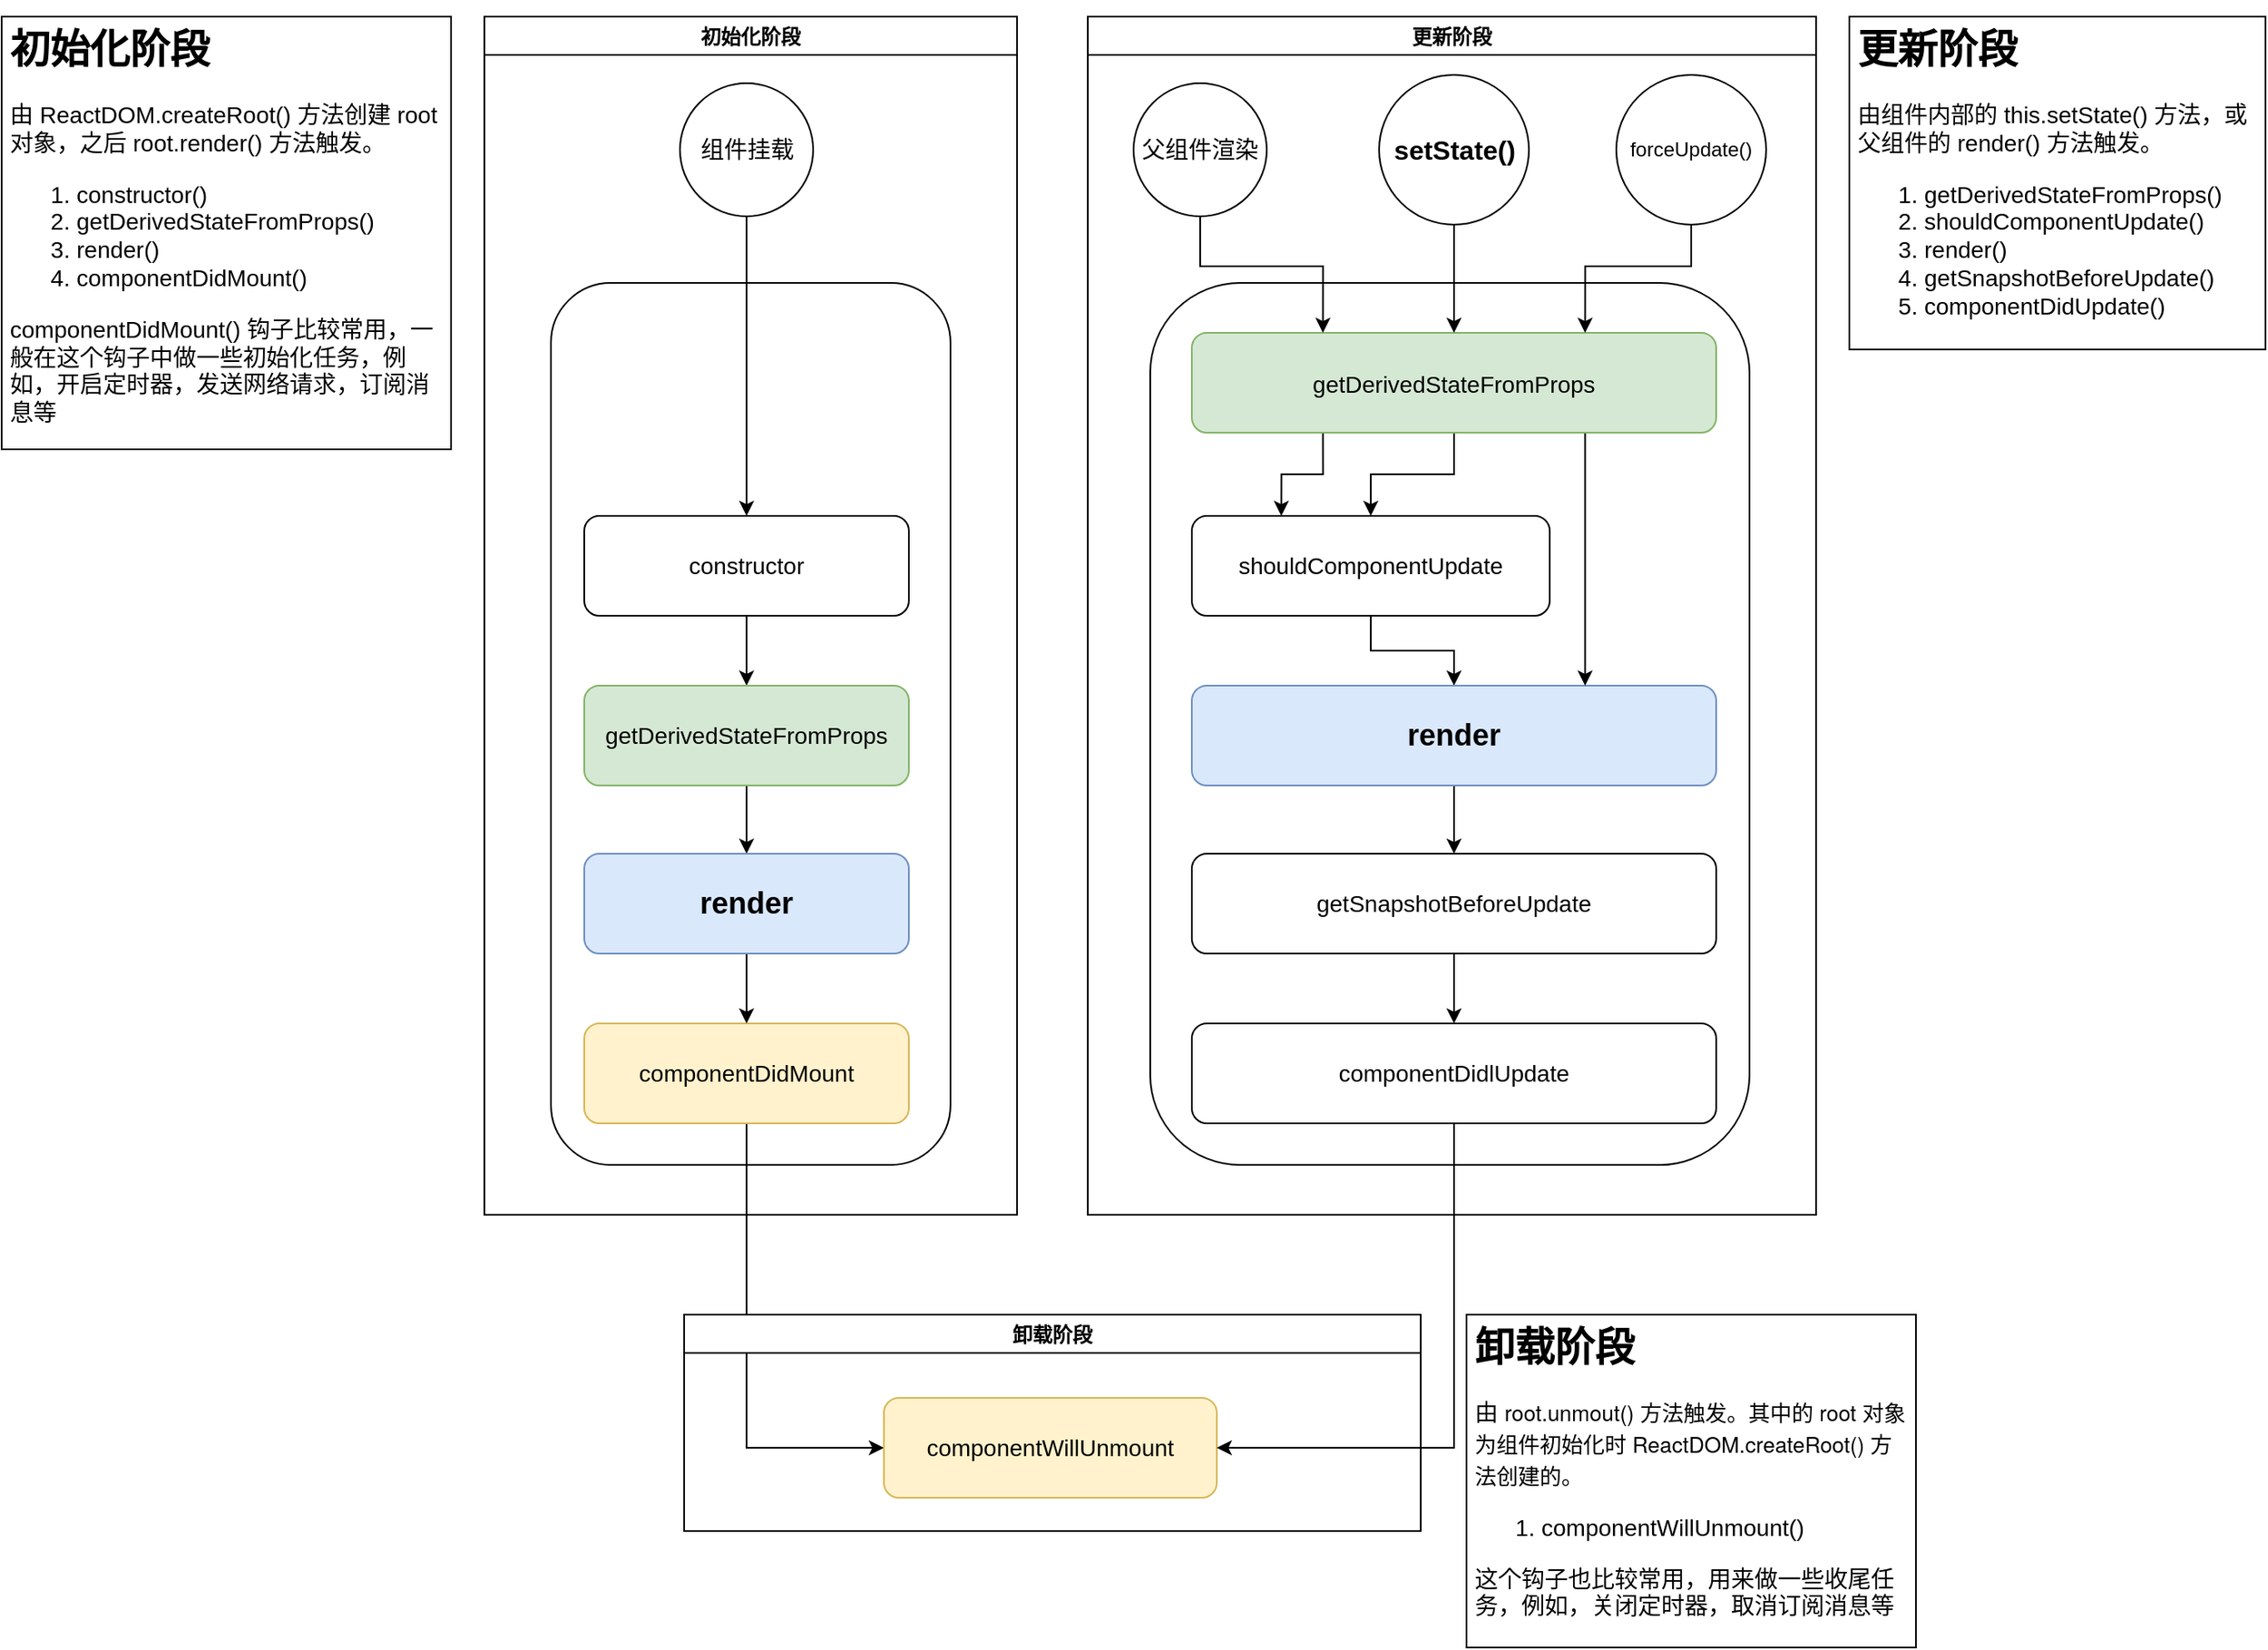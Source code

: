 <mxfile version="20.3.0" type="device"><diagram id="myqxJz-ZuBlAK1siPi6z" name="第 1 页"><mxGraphModel dx="1773" dy="1756" grid="1" gridSize="10" guides="1" tooltips="1" connect="1" arrows="1" fold="1" page="1" pageScale="1" pageWidth="827" pageHeight="1169" math="0" shadow="0"><root><mxCell id="0"/><mxCell id="1" parent="0"/><mxCell id="4iC-mzNtUYaDeOyVely5-1" value="" style="rounded=1;whiteSpace=wrap;html=1;fontSize=14;" parent="1" vertex="1"><mxGeometry x="80" y="160" width="240" height="530" as="geometry"/></mxCell><mxCell id="4iC-mzNtUYaDeOyVely5-2" value="" style="rounded=1;whiteSpace=wrap;html=1;fontSize=14;" parent="1" vertex="1"><mxGeometry x="440" y="160" width="360" height="530" as="geometry"/></mxCell><mxCell id="4iC-mzNtUYaDeOyVely5-10" style="edgeStyle=orthogonalEdgeStyle;rounded=0;orthogonalLoop=1;jettySize=auto;html=1;fontSize=14;" parent="1" source="4iC-mzNtUYaDeOyVely5-5" target="4iC-mzNtUYaDeOyVely5-6" edge="1"><mxGeometry relative="1" as="geometry"/></mxCell><mxCell id="4iC-mzNtUYaDeOyVely5-5" value="constructor" style="rounded=1;whiteSpace=wrap;html=1;fontStyle=0;fontSize=14;labelBackgroundColor=none;" parent="1" vertex="1"><mxGeometry x="100" y="300" width="195" height="60" as="geometry"/></mxCell><mxCell id="4iC-mzNtUYaDeOyVely5-34" style="edgeStyle=orthogonalEdgeStyle;rounded=0;orthogonalLoop=1;jettySize=auto;html=1;entryX=0.5;entryY=0;entryDx=0;entryDy=0;fontSize=14;" parent="1" source="4iC-mzNtUYaDeOyVely5-6" target="4iC-mzNtUYaDeOyVely5-30" edge="1"><mxGeometry relative="1" as="geometry"/></mxCell><mxCell id="4iC-mzNtUYaDeOyVely5-6" value="&lt;span style=&quot;text-align: start;&quot;&gt;getDerivedStateFromProps&lt;/span&gt;" style="rounded=1;whiteSpace=wrap;html=1;fontSize=14;fillColor=#d5e8d4;strokeColor=#82b366;" parent="1" vertex="1"><mxGeometry x="100" y="402" width="195" height="60" as="geometry"/></mxCell><mxCell id="4iC-mzNtUYaDeOyVely5-12" style="edgeStyle=orthogonalEdgeStyle;rounded=0;orthogonalLoop=1;jettySize=auto;html=1;entryX=0;entryY=0.5;entryDx=0;entryDy=0;exitX=0.5;exitY=1;exitDx=0;exitDy=0;fontSize=14;" parent="1" source="4iC-mzNtUYaDeOyVely5-7" target="4iC-mzNtUYaDeOyVely5-8" edge="1"><mxGeometry relative="1" as="geometry"/></mxCell><mxCell id="4iC-mzNtUYaDeOyVely5-7" value="componentDidMount" style="rounded=1;whiteSpace=wrap;html=1;fontSize=14;fillColor=#fff2cc;strokeColor=#d6b656;" parent="1" vertex="1"><mxGeometry x="100" y="605" width="195" height="60" as="geometry"/></mxCell><mxCell id="4iC-mzNtUYaDeOyVely5-8" value="componentWillUnmount" style="rounded=1;whiteSpace=wrap;html=1;fontSize=14;fillColor=#fff2cc;strokeColor=#d6b656;" parent="1" vertex="1"><mxGeometry x="280" y="830" width="200" height="60" as="geometry"/></mxCell><mxCell id="4iC-mzNtUYaDeOyVely5-15" style="edgeStyle=orthogonalEdgeStyle;rounded=0;orthogonalLoop=1;jettySize=auto;html=1;entryX=0.5;entryY=0;entryDx=0;entryDy=0;fontSize=14;" parent="1" source="4iC-mzNtUYaDeOyVely5-14" target="4iC-mzNtUYaDeOyVely5-5" edge="1"><mxGeometry relative="1" as="geometry"/></mxCell><mxCell id="4iC-mzNtUYaDeOyVely5-14" value="组件挂载" style="ellipse;whiteSpace=wrap;html=1;aspect=fixed;fontSize=14;fontStyle=0" parent="1" vertex="1"><mxGeometry x="157.5" y="40" width="80" height="80" as="geometry"/></mxCell><mxCell id="4iC-mzNtUYaDeOyVely5-22" style="edgeStyle=orthogonalEdgeStyle;rounded=0;orthogonalLoop=1;jettySize=auto;html=1;entryX=0.5;entryY=0;entryDx=0;entryDy=0;fontSize=14;" parent="1" source="4iC-mzNtUYaDeOyVely5-19" target="4iC-mzNtUYaDeOyVely5-21" edge="1"><mxGeometry relative="1" as="geometry"/></mxCell><mxCell id="4iC-mzNtUYaDeOyVely5-19" value="shouldComponentUpdate" style="rounded=1;whiteSpace=wrap;html=1;fontSize=14;fontFamily=Helvetica;" parent="1" vertex="1"><mxGeometry x="465" y="300" width="215" height="60" as="geometry"/></mxCell><mxCell id="4iC-mzNtUYaDeOyVely5-32" style="edgeStyle=orthogonalEdgeStyle;rounded=0;orthogonalLoop=1;jettySize=auto;html=1;entryX=0.5;entryY=0;entryDx=0;entryDy=0;fontSize=14;" parent="1" source="4iC-mzNtUYaDeOyVely5-21" target="4iC-mzNtUYaDeOyVely5-31" edge="1"><mxGeometry relative="1" as="geometry"/></mxCell><mxCell id="4iC-mzNtUYaDeOyVely5-21" value="render" style="rounded=1;whiteSpace=wrap;html=1;fontSize=18;fontStyle=1;fillColor=#dae8fc;strokeColor=#6c8ebf;" parent="1" vertex="1"><mxGeometry x="465" y="402" width="315" height="60" as="geometry"/></mxCell><mxCell id="4iC-mzNtUYaDeOyVely5-25" style="edgeStyle=orthogonalEdgeStyle;rounded=0;orthogonalLoop=1;jettySize=auto;html=1;entryX=1;entryY=0.5;entryDx=0;entryDy=0;exitX=0.5;exitY=1;exitDx=0;exitDy=0;fontSize=14;" parent="1" source="4iC-mzNtUYaDeOyVely5-23" target="4iC-mzNtUYaDeOyVely5-8" edge="1"><mxGeometry relative="1" as="geometry"/></mxCell><mxCell id="4iC-mzNtUYaDeOyVely5-23" value="componentDidlUpdate" style="rounded=1;whiteSpace=wrap;html=1;fontSize=14;" parent="1" vertex="1"><mxGeometry x="465" y="605" width="315" height="60" as="geometry"/></mxCell><mxCell id="4iC-mzNtUYaDeOyVely5-35" style="edgeStyle=orthogonalEdgeStyle;rounded=0;orthogonalLoop=1;jettySize=auto;html=1;entryX=0.5;entryY=0;entryDx=0;entryDy=0;fontSize=14;" parent="1" source="4iC-mzNtUYaDeOyVely5-30" target="4iC-mzNtUYaDeOyVely5-7" edge="1"><mxGeometry relative="1" as="geometry"/></mxCell><mxCell id="4iC-mzNtUYaDeOyVely5-30" value="render" style="rounded=1;whiteSpace=wrap;html=1;fontSize=18;fontStyle=1;fillColor=#dae8fc;strokeColor=#6c8ebf;" parent="1" vertex="1"><mxGeometry x="100" y="503" width="195" height="60" as="geometry"/></mxCell><mxCell id="4iC-mzNtUYaDeOyVely5-33" style="edgeStyle=orthogonalEdgeStyle;rounded=0;orthogonalLoop=1;jettySize=auto;html=1;entryX=0.5;entryY=0;entryDx=0;entryDy=0;fontSize=14;" parent="1" source="4iC-mzNtUYaDeOyVely5-31" target="4iC-mzNtUYaDeOyVely5-23" edge="1"><mxGeometry relative="1" as="geometry"/></mxCell><mxCell id="4iC-mzNtUYaDeOyVely5-31" value="getSnapshotBeforeUpdate" style="rounded=1;whiteSpace=wrap;html=1;fontSize=14;fontStyle=0;" parent="1" vertex="1"><mxGeometry x="465" y="503" width="315" height="60" as="geometry"/></mxCell><mxCell id="4iC-mzNtUYaDeOyVely5-41" style="edgeStyle=orthogonalEdgeStyle;rounded=0;orthogonalLoop=1;jettySize=auto;html=1;entryX=0.5;entryY=0;entryDx=0;entryDy=0;fontSize=14;" parent="1" source="4iC-mzNtUYaDeOyVely5-40" target="4iC-mzNtUYaDeOyVely5-19" edge="1"><mxGeometry relative="1" as="geometry"/></mxCell><mxCell id="cZkxxfO49qLtWr0xb4W9-5" style="edgeStyle=orthogonalEdgeStyle;rounded=0;orthogonalLoop=1;jettySize=auto;html=1;entryX=0.75;entryY=0;entryDx=0;entryDy=0;exitX=0.75;exitY=1;exitDx=0;exitDy=0;" parent="1" source="4iC-mzNtUYaDeOyVely5-40" target="4iC-mzNtUYaDeOyVely5-21" edge="1"><mxGeometry relative="1" as="geometry"/></mxCell><mxCell id="cZkxxfO49qLtWr0xb4W9-6" style="edgeStyle=orthogonalEdgeStyle;rounded=0;orthogonalLoop=1;jettySize=auto;html=1;entryX=0.25;entryY=0;entryDx=0;entryDy=0;exitX=0.25;exitY=1;exitDx=0;exitDy=0;" parent="1" source="4iC-mzNtUYaDeOyVely5-40" target="4iC-mzNtUYaDeOyVely5-19" edge="1"><mxGeometry relative="1" as="geometry"/></mxCell><mxCell id="4iC-mzNtUYaDeOyVely5-40" value="&lt;p style=&quot;margin: 0px; font-variant-numeric: normal; font-variant-east-asian: normal; font-stretch: normal; font-size: 14px; line-height: normal; text-align: start;&quot; class=&quot;p1&quot;&gt;getDerivedStateFromProps&lt;/p&gt;" style="rounded=1;whiteSpace=wrap;html=1;fontSize=14;fontFamily=Helvetica;fillColor=#d5e8d4;strokeColor=#82b366;" parent="1" vertex="1"><mxGeometry x="465" y="190" width="315" height="60" as="geometry"/></mxCell><mxCell id="eCwo6he0JkeuYkAJqDey-2" value="卸载阶段" style="swimlane;" parent="1" vertex="1"><mxGeometry x="160" y="780" width="442.5" height="130" as="geometry"><mxRectangle x="170" y="690" width="140" height="30" as="alternateBounds"/></mxGeometry></mxCell><mxCell id="eCwo6he0JkeuYkAJqDey-3" value="初始化阶段" style="swimlane;" parent="1" vertex="1"><mxGeometry x="40" width="320" height="720" as="geometry"><mxRectangle x="170" y="690" width="140" height="30" as="alternateBounds"/></mxGeometry></mxCell><mxCell id="eCwo6he0JkeuYkAJqDey-4" value="更新阶段" style="swimlane;" parent="1" vertex="1"><mxGeometry x="402.5" width="437.5" height="720" as="geometry"><mxRectangle x="170" y="690" width="140" height="30" as="alternateBounds"/></mxGeometry></mxCell><mxCell id="4iC-mzNtUYaDeOyVely5-16" value="setState()" style="ellipse;whiteSpace=wrap;html=1;aspect=fixed;fontStyle=1;fontSize=16;" parent="eCwo6he0JkeuYkAJqDey-4" vertex="1"><mxGeometry x="175" y="35" width="90" height="90" as="geometry"/></mxCell><mxCell id="4iC-mzNtUYaDeOyVely5-36" value="forceUpdate()" style="ellipse;html=1;aspect=fixed;fontStyle=0;fontSize=12;whiteSpace=wrap;" parent="eCwo6he0JkeuYkAJqDey-4" vertex="1"><mxGeometry x="317.5" y="35" width="90" height="90" as="geometry"/></mxCell><mxCell id="4iC-mzNtUYaDeOyVely5-38" value="父组件渲染" style="ellipse;whiteSpace=wrap;html=1;aspect=fixed;fontSize=14;" parent="eCwo6he0JkeuYkAJqDey-4" vertex="1"><mxGeometry x="27.5" y="40" width="80" height="80" as="geometry"/></mxCell><mxCell id="eCwo6he0JkeuYkAJqDey-5" value="&lt;h1&gt;初始化阶段&lt;/h1&gt;&lt;p style=&quot;font-size: 14px;&quot;&gt;&lt;font style=&quot;font-size: 14px;&quot;&gt;由 ReactDOM.createRoot() 方法创建 root 对象，之后 root.render() 方法触发。&lt;/font&gt;&lt;/p&gt;&lt;p style=&quot;font-size: 14px;&quot;&gt;&lt;/p&gt;&lt;ol style=&quot;font-size: 14px;&quot;&gt;&lt;li style=&quot;&quot;&gt;&lt;font style=&quot;font-size: 14px;&quot;&gt;constructor()&lt;/font&gt;&lt;/li&gt;&lt;li style=&quot;&quot;&gt;&lt;font style=&quot;font-size: 14px;&quot;&gt;getDerivedStateFromProps()&lt;/font&gt;&lt;/li&gt;&lt;li style=&quot;&quot;&gt;&lt;font style=&quot;font-size: 14px;&quot;&gt;render()&lt;/font&gt;&lt;/li&gt;&lt;li style=&quot;&quot;&gt;&lt;font style=&quot;font-size: 14px;&quot;&gt;componentDidMount()&lt;/font&gt;&lt;/li&gt;&lt;/ol&gt;&lt;span style=&quot;font-size: 14px;&quot;&gt;componentDidMount() 钩子比较常用，一般在这个钩子中做一些初始化任务，例如，开启定时器，发送网络请求，订阅消息等&lt;/span&gt;&lt;p&gt;&lt;/p&gt;" style="text;html=1;strokeColor=default;fillColor=none;spacing=5;spacingTop=-20;whiteSpace=wrap;overflow=hidden;rounded=0;" parent="1" vertex="1"><mxGeometry x="-250" width="270" height="260" as="geometry"/></mxCell><mxCell id="eCwo6he0JkeuYkAJqDey-6" value="&lt;h1&gt;更新阶段&lt;/h1&gt;&lt;p style=&quot;font-size: 14px;&quot;&gt;&lt;font style=&quot;font-size: 14px;&quot;&gt;由组件内部的 this.setState() 方法，或父组件的 render() 方法触发。&lt;/font&gt;&lt;/p&gt;&lt;p style=&quot;font-size: 14px;&quot;&gt;&lt;/p&gt;&lt;ol style=&quot;font-size: 14px;&quot;&gt;&lt;li style=&quot;&quot;&gt;&lt;font style=&quot;font-size: 14px;&quot;&gt;getDerivedStateFromProps()&amp;nbsp;&lt;/font&gt;&lt;/li&gt;&lt;li style=&quot;&quot;&gt;&lt;font style=&quot;font-size: 14px;&quot;&gt;shouldComponentUpdate()&lt;/font&gt;&lt;/li&gt;&lt;li style=&quot;&quot;&gt;&lt;span style=&quot;background-color: initial;&quot;&gt;render()&lt;/span&gt;&lt;br&gt;&lt;/li&gt;&lt;li style=&quot;&quot;&gt;&lt;font style=&quot;font-size: 14px;&quot;&gt;getSnapshotBeforeUpdate()&lt;/font&gt;&lt;/li&gt;&lt;li style=&quot;&quot;&gt;&lt;font style=&quot;font-size: 14px;&quot;&gt;componentDidUpdate()&lt;/font&gt;&lt;/li&gt;&lt;/ol&gt;&lt;p&gt;&lt;/p&gt;" style="text;html=1;strokeColor=default;fillColor=none;spacing=5;spacingTop=-20;whiteSpace=wrap;overflow=hidden;rounded=0;" parent="1" vertex="1"><mxGeometry x="860" width="250" height="200" as="geometry"/></mxCell><mxCell id="eCwo6he0JkeuYkAJqDey-7" value="&lt;h1&gt;卸载阶段&lt;/h1&gt;&lt;p style=&quot;font-size: 14px;&quot;&gt;&lt;font style=&quot;font-size: 14px;&quot;&gt;由&amp;nbsp;&lt;/font&gt;&lt;span style=&quot;font-family: &amp;quot;Helvetica Neue&amp;quot;; font-size: 13px; background-color: initial;&quot;&gt;root.unmout() 方法触发。其中的 root 对象为组件初始化时&amp;nbsp;&lt;/span&gt;&lt;span style=&quot;font-family: &amp;quot;Helvetica Neue&amp;quot;; font-size: 13px; background-color: initial;&quot;&gt;ReactDOM.createRoot() &lt;/span&gt;&lt;span style=&quot;font-size: 13px; background-color: initial; font-variant-numeric: normal; font-variant-east-asian: normal; font-stretch: normal; line-height: normal; font-family: &amp;quot;PingFang SC&amp;quot;;&quot; class=&quot;s1&quot;&gt;方法创建的。&lt;/span&gt;&lt;/p&gt;&lt;p style=&quot;font-size: 14px;&quot;&gt;&lt;/p&gt;&lt;ol style=&quot;font-size: 14px;&quot;&gt;&lt;li style=&quot;&quot;&gt;&lt;font style=&quot;font-size: 14px;&quot;&gt;componentWillUnmount()&lt;/font&gt;&lt;/li&gt;&lt;/ol&gt;&lt;div&gt;&lt;span style=&quot;font-size: 14px;&quot;&gt;这个钩子也比较常用，用来做一些收尾任务，例如，关闭定时器，取消订阅消息等&lt;/span&gt;&lt;/div&gt;&lt;p&gt;&lt;/p&gt;" style="text;html=1;strokeColor=default;fillColor=none;spacing=5;spacingTop=-20;whiteSpace=wrap;overflow=hidden;rounded=0;" parent="1" vertex="1"><mxGeometry x="630" y="780" width="270" height="200" as="geometry"/></mxCell><mxCell id="cZkxxfO49qLtWr0xb4W9-2" style="edgeStyle=orthogonalEdgeStyle;rounded=0;orthogonalLoop=1;jettySize=auto;html=1;entryX=0.5;entryY=0;entryDx=0;entryDy=0;" parent="1" source="4iC-mzNtUYaDeOyVely5-16" target="4iC-mzNtUYaDeOyVely5-40" edge="1"><mxGeometry relative="1" as="geometry"/></mxCell><mxCell id="cZkxxfO49qLtWr0xb4W9-3" style="edgeStyle=orthogonalEdgeStyle;rounded=0;orthogonalLoop=1;jettySize=auto;html=1;entryX=0.75;entryY=0;entryDx=0;entryDy=0;" parent="1" source="4iC-mzNtUYaDeOyVely5-36" target="4iC-mzNtUYaDeOyVely5-40" edge="1"><mxGeometry relative="1" as="geometry"><Array as="points"><mxPoint x="765" y="150"/><mxPoint x="701" y="150"/></Array></mxGeometry></mxCell><mxCell id="cZkxxfO49qLtWr0xb4W9-4" style="edgeStyle=orthogonalEdgeStyle;rounded=0;orthogonalLoop=1;jettySize=auto;html=1;entryX=0.25;entryY=0;entryDx=0;entryDy=0;" parent="1" source="4iC-mzNtUYaDeOyVely5-38" target="4iC-mzNtUYaDeOyVely5-40" edge="1"><mxGeometry relative="1" as="geometry"><Array as="points"><mxPoint x="470" y="150"/><mxPoint x="544" y="150"/></Array></mxGeometry></mxCell></root></mxGraphModel></diagram></mxfile>